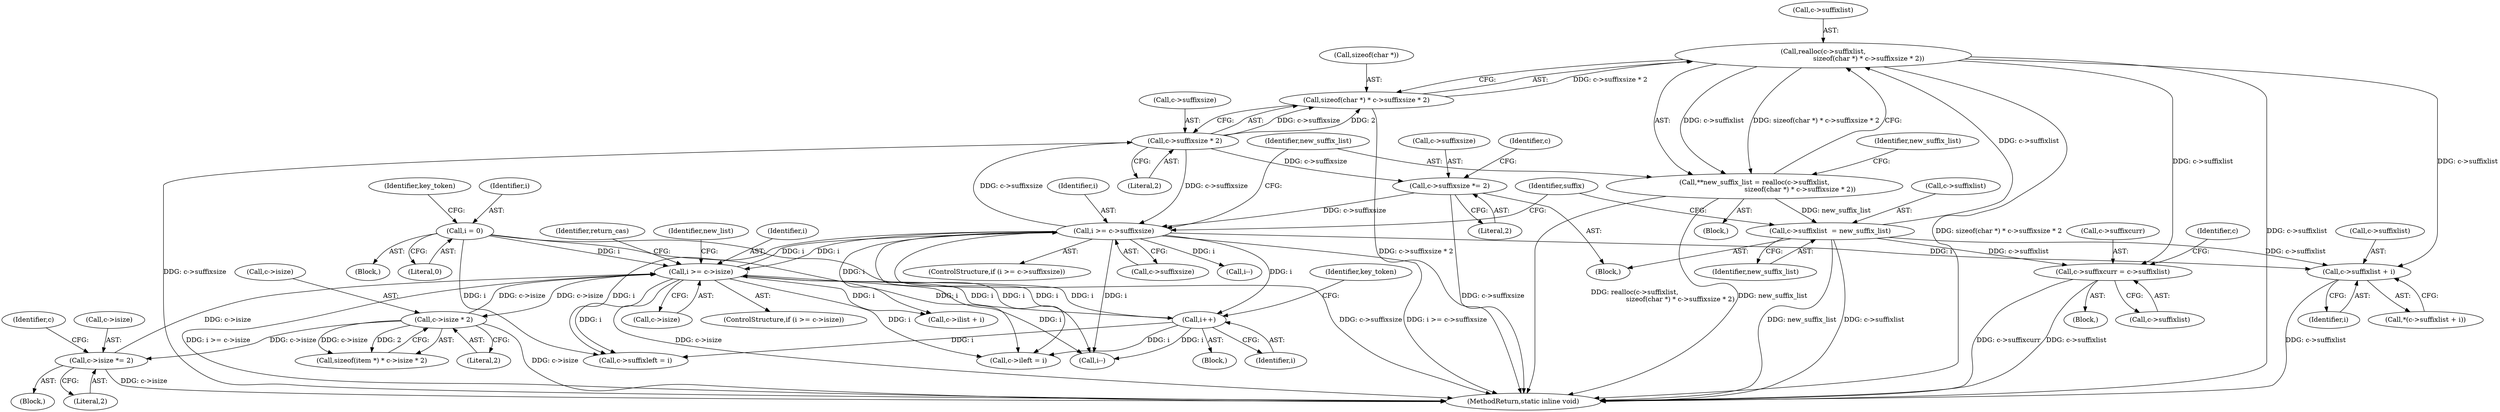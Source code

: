 digraph "0_memcached_a8c4a82787b8b6c256d61bd5c42fb7f92d1bae00@API" {
"1000269" [label="(Call,realloc(c->suffixlist,\n                                           sizeof(char *) * c->suffixsize * 2))"];
"1000289" [label="(Call,c->suffixlist  = new_suffix_list)"];
"1000267" [label="(Call,**new_suffix_list = realloc(c->suffixlist,\n                                           sizeof(char *) * c->suffixsize * 2))"];
"1000269" [label="(Call,realloc(c->suffixlist,\n                                           sizeof(char *) * c->suffixsize * 2))"];
"1000273" [label="(Call,sizeof(char *) * c->suffixsize * 2)"];
"1000276" [label="(Call,c->suffixsize * 2)"];
"1000260" [label="(Call,i >= c->suffixsize)"];
"1000192" [label="(Call,i >= c->isize)"];
"1000114" [label="(Call,i = 0)"];
"1000602" [label="(Call,i++)"];
"1000208" [label="(Call,c->isize * 2)"];
"1000216" [label="(Call,c->isize *= 2)"];
"1000284" [label="(Call,c->suffixsize *= 2)"];
"1000345" [label="(Call,c->suffixlist + i)"];
"1000694" [label="(Call,c->suffixcurr = c->suffixlist)"];
"1000283" [label="(Block,)"];
"1000306" [label="(Identifier,suffix)"];
"1000345" [label="(Call,c->suffixlist + i)"];
"1000193" [label="(Identifier,i)"];
"1000650" [label="(Identifier,key_token)"];
"1000346" [label="(Call,c->suffixlist)"];
"1000223" [label="(Identifier,c)"];
"1000208" [label="(Call,c->isize * 2)"];
"1000110" [label="(Block,)"];
"1000349" [label="(Identifier,i)"];
"1000695" [label="(Call,c->suffixcurr)"];
"1000693" [label="(Block,)"];
"1000277" [label="(Call,c->suffixsize)"];
"1000703" [label="(Identifier,c)"];
"1000701" [label="(Call,c->suffixleft = i)"];
"1000216" [label="(Call,c->isize *= 2)"];
"1000276" [label="(Call,c->suffixsize * 2)"];
"1000698" [label="(Call,c->suffixlist)"];
"1000282" [label="(Identifier,new_suffix_list)"];
"1000290" [label="(Call,c->suffixlist)"];
"1000114" [label="(Call,i = 0)"];
"1000239" [label="(Identifier,return_cas)"];
"1000270" [label="(Call,c->suffixlist)"];
"1000274" [label="(Call,sizeof(char *))"];
"1000291" [label="(Identifier,c)"];
"1000268" [label="(Identifier,new_suffix_list)"];
"1000115" [label="(Identifier,i)"];
"1000265" [label="(Block,)"];
"1000194" [label="(Call,c->isize)"];
"1000116" [label="(Literal,0)"];
"1000220" [label="(Literal,2)"];
"1000259" [label="(ControlStructure,if (i >= c->suffixsize))"];
"1000681" [label="(Call,c->ileft = i)"];
"1000215" [label="(Block,)"];
"1000260" [label="(Call,i >= c->suffixsize)"];
"1000603" [label="(Identifier,i)"];
"1000694" [label="(Call,c->suffixcurr = c->suffixlist)"];
"1000205" [label="(Call,sizeof(item *) * c->isize * 2)"];
"1000200" [label="(Identifier,new_list)"];
"1000261" [label="(Identifier,i)"];
"1000284" [label="(Call,c->suffixsize *= 2)"];
"1000280" [label="(Literal,2)"];
"1000209" [label="(Call,c->isize)"];
"1000755" [label="(MethodReturn,static inline void)"];
"1000212" [label="(Literal,2)"];
"1000269" [label="(Call,realloc(c->suffixlist,\n                                           sizeof(char *) * c->suffixsize * 2))"];
"1000273" [label="(Call,sizeof(char *) * c->suffixsize * 2)"];
"1000596" [label="(Call,c->ilist + i)"];
"1000262" [label="(Call,c->suffixsize)"];
"1000159" [label="(Call,i--)"];
"1000120" [label="(Identifier,key_token)"];
"1000267" [label="(Call,**new_suffix_list = realloc(c->suffixlist,\n                                           sizeof(char *) * c->suffixsize * 2))"];
"1000344" [label="(Call,*(c->suffixlist + i))"];
"1000285" [label="(Call,c->suffixsize)"];
"1000217" [label="(Call,c->isize)"];
"1000602" [label="(Call,i++)"];
"1000191" [label="(ControlStructure,if (i >= c->isize))"];
"1000331" [label="(Call,i--)"];
"1000293" [label="(Identifier,new_suffix_list)"];
"1000190" [label="(Block,)"];
"1000192" [label="(Call,i >= c->isize)"];
"1000288" [label="(Literal,2)"];
"1000289" [label="(Call,c->suffixlist  = new_suffix_list)"];
"1000269" -> "1000267"  [label="AST: "];
"1000269" -> "1000273"  [label="CFG: "];
"1000270" -> "1000269"  [label="AST: "];
"1000273" -> "1000269"  [label="AST: "];
"1000267" -> "1000269"  [label="CFG: "];
"1000269" -> "1000755"  [label="DDG: sizeof(char *) * c->suffixsize * 2"];
"1000269" -> "1000755"  [label="DDG: c->suffixlist"];
"1000269" -> "1000267"  [label="DDG: c->suffixlist"];
"1000269" -> "1000267"  [label="DDG: sizeof(char *) * c->suffixsize * 2"];
"1000289" -> "1000269"  [label="DDG: c->suffixlist"];
"1000273" -> "1000269"  [label="DDG: c->suffixsize * 2"];
"1000269" -> "1000345"  [label="DDG: c->suffixlist"];
"1000269" -> "1000694"  [label="DDG: c->suffixlist"];
"1000289" -> "1000283"  [label="AST: "];
"1000289" -> "1000293"  [label="CFG: "];
"1000290" -> "1000289"  [label="AST: "];
"1000293" -> "1000289"  [label="AST: "];
"1000306" -> "1000289"  [label="CFG: "];
"1000289" -> "1000755"  [label="DDG: c->suffixlist"];
"1000289" -> "1000755"  [label="DDG: new_suffix_list"];
"1000267" -> "1000289"  [label="DDG: new_suffix_list"];
"1000289" -> "1000345"  [label="DDG: c->suffixlist"];
"1000289" -> "1000694"  [label="DDG: c->suffixlist"];
"1000267" -> "1000265"  [label="AST: "];
"1000268" -> "1000267"  [label="AST: "];
"1000282" -> "1000267"  [label="CFG: "];
"1000267" -> "1000755"  [label="DDG: realloc(c->suffixlist,\n                                           sizeof(char *) * c->suffixsize * 2)"];
"1000267" -> "1000755"  [label="DDG: new_suffix_list"];
"1000273" -> "1000276"  [label="CFG: "];
"1000274" -> "1000273"  [label="AST: "];
"1000276" -> "1000273"  [label="AST: "];
"1000273" -> "1000755"  [label="DDG: c->suffixsize * 2"];
"1000276" -> "1000273"  [label="DDG: c->suffixsize"];
"1000276" -> "1000273"  [label="DDG: 2"];
"1000276" -> "1000280"  [label="CFG: "];
"1000277" -> "1000276"  [label="AST: "];
"1000280" -> "1000276"  [label="AST: "];
"1000276" -> "1000755"  [label="DDG: c->suffixsize"];
"1000276" -> "1000260"  [label="DDG: c->suffixsize"];
"1000260" -> "1000276"  [label="DDG: c->suffixsize"];
"1000276" -> "1000284"  [label="DDG: c->suffixsize"];
"1000260" -> "1000259"  [label="AST: "];
"1000260" -> "1000262"  [label="CFG: "];
"1000261" -> "1000260"  [label="AST: "];
"1000262" -> "1000260"  [label="AST: "];
"1000268" -> "1000260"  [label="CFG: "];
"1000306" -> "1000260"  [label="CFG: "];
"1000260" -> "1000755"  [label="DDG: i >= c->suffixsize"];
"1000260" -> "1000755"  [label="DDG: c->suffixsize"];
"1000260" -> "1000159"  [label="DDG: i"];
"1000260" -> "1000192"  [label="DDG: i"];
"1000192" -> "1000260"  [label="DDG: i"];
"1000284" -> "1000260"  [label="DDG: c->suffixsize"];
"1000260" -> "1000331"  [label="DDG: i"];
"1000260" -> "1000345"  [label="DDG: i"];
"1000260" -> "1000596"  [label="DDG: i"];
"1000260" -> "1000602"  [label="DDG: i"];
"1000260" -> "1000681"  [label="DDG: i"];
"1000260" -> "1000701"  [label="DDG: i"];
"1000192" -> "1000191"  [label="AST: "];
"1000192" -> "1000194"  [label="CFG: "];
"1000193" -> "1000192"  [label="AST: "];
"1000194" -> "1000192"  [label="AST: "];
"1000200" -> "1000192"  [label="CFG: "];
"1000239" -> "1000192"  [label="CFG: "];
"1000192" -> "1000755"  [label="DDG: c->isize"];
"1000192" -> "1000755"  [label="DDG: i >= c->isize"];
"1000192" -> "1000159"  [label="DDG: i"];
"1000114" -> "1000192"  [label="DDG: i"];
"1000602" -> "1000192"  [label="DDG: i"];
"1000208" -> "1000192"  [label="DDG: c->isize"];
"1000216" -> "1000192"  [label="DDG: c->isize"];
"1000192" -> "1000208"  [label="DDG: c->isize"];
"1000192" -> "1000596"  [label="DDG: i"];
"1000192" -> "1000602"  [label="DDG: i"];
"1000192" -> "1000681"  [label="DDG: i"];
"1000192" -> "1000701"  [label="DDG: i"];
"1000114" -> "1000110"  [label="AST: "];
"1000114" -> "1000116"  [label="CFG: "];
"1000115" -> "1000114"  [label="AST: "];
"1000116" -> "1000114"  [label="AST: "];
"1000120" -> "1000114"  [label="CFG: "];
"1000114" -> "1000159"  [label="DDG: i"];
"1000114" -> "1000681"  [label="DDG: i"];
"1000114" -> "1000701"  [label="DDG: i"];
"1000602" -> "1000190"  [label="AST: "];
"1000602" -> "1000603"  [label="CFG: "];
"1000603" -> "1000602"  [label="AST: "];
"1000650" -> "1000602"  [label="CFG: "];
"1000602" -> "1000159"  [label="DDG: i"];
"1000602" -> "1000681"  [label="DDG: i"];
"1000602" -> "1000701"  [label="DDG: i"];
"1000208" -> "1000205"  [label="AST: "];
"1000208" -> "1000212"  [label="CFG: "];
"1000209" -> "1000208"  [label="AST: "];
"1000212" -> "1000208"  [label="AST: "];
"1000205" -> "1000208"  [label="CFG: "];
"1000208" -> "1000755"  [label="DDG: c->isize"];
"1000208" -> "1000205"  [label="DDG: c->isize"];
"1000208" -> "1000205"  [label="DDG: 2"];
"1000208" -> "1000216"  [label="DDG: c->isize"];
"1000216" -> "1000215"  [label="AST: "];
"1000216" -> "1000220"  [label="CFG: "];
"1000217" -> "1000216"  [label="AST: "];
"1000220" -> "1000216"  [label="AST: "];
"1000223" -> "1000216"  [label="CFG: "];
"1000216" -> "1000755"  [label="DDG: c->isize"];
"1000284" -> "1000283"  [label="AST: "];
"1000284" -> "1000288"  [label="CFG: "];
"1000285" -> "1000284"  [label="AST: "];
"1000288" -> "1000284"  [label="AST: "];
"1000291" -> "1000284"  [label="CFG: "];
"1000284" -> "1000755"  [label="DDG: c->suffixsize"];
"1000345" -> "1000344"  [label="AST: "];
"1000345" -> "1000349"  [label="CFG: "];
"1000346" -> "1000345"  [label="AST: "];
"1000349" -> "1000345"  [label="AST: "];
"1000344" -> "1000345"  [label="CFG: "];
"1000345" -> "1000755"  [label="DDG: c->suffixlist"];
"1000694" -> "1000693"  [label="AST: "];
"1000694" -> "1000698"  [label="CFG: "];
"1000695" -> "1000694"  [label="AST: "];
"1000698" -> "1000694"  [label="AST: "];
"1000703" -> "1000694"  [label="CFG: "];
"1000694" -> "1000755"  [label="DDG: c->suffixcurr"];
"1000694" -> "1000755"  [label="DDG: c->suffixlist"];
}

